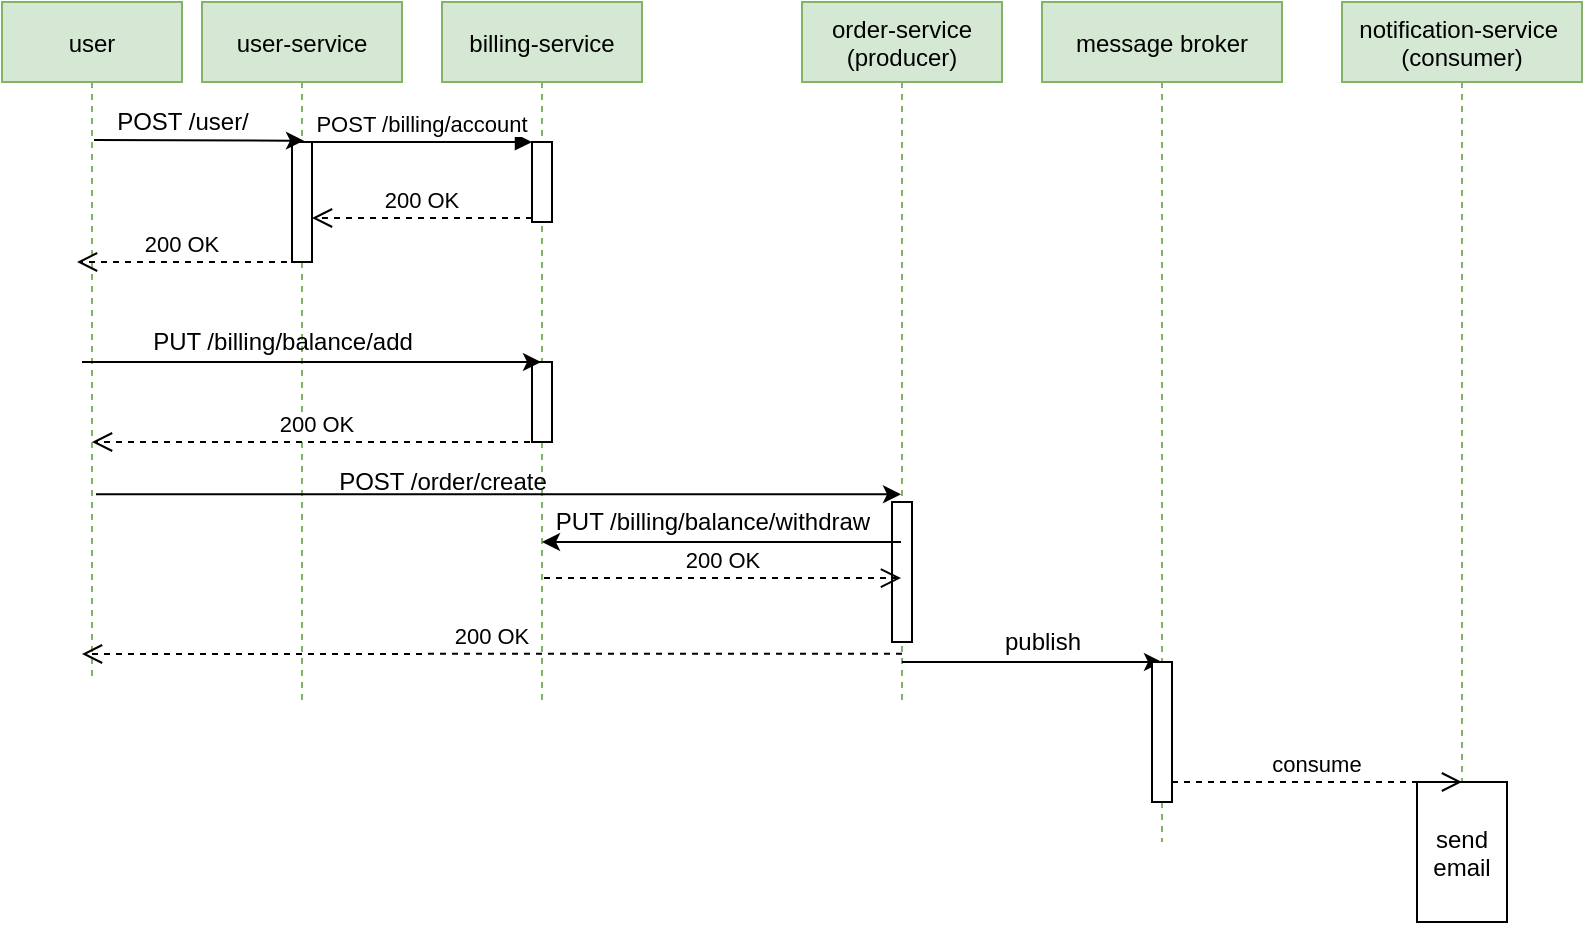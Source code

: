 <mxfile version="13.6.9" type="github">
  <diagram id="kgpKYQtTHZ0yAKxKKP6v" name="Page-1">
    <mxGraphModel dx="786" dy="471" grid="1" gridSize="10" guides="1" tooltips="1" connect="1" arrows="1" fold="1" page="1" pageScale="1" pageWidth="850" pageHeight="1100" math="0" shadow="0">
      <root>
        <mxCell id="0" />
        <mxCell id="1" parent="0" />
        <mxCell id="3nuBFxr9cyL0pnOWT2aG-1" value="user-service" style="shape=umlLifeline;perimeter=lifelinePerimeter;container=1;collapsible=0;recursiveResize=0;rounded=0;shadow=0;strokeWidth=1;fillColor=#d5e8d4;strokeColor=#82b366;" parent="1" vertex="1">
          <mxGeometry x="120" y="80" width="100" height="350" as="geometry" />
        </mxCell>
        <mxCell id="3nuBFxr9cyL0pnOWT2aG-2" value="" style="points=[];perimeter=orthogonalPerimeter;rounded=0;shadow=0;strokeWidth=1;" parent="3nuBFxr9cyL0pnOWT2aG-1" vertex="1">
          <mxGeometry x="45" y="70" width="10" height="60" as="geometry" />
        </mxCell>
        <mxCell id="3nuBFxr9cyL0pnOWT2aG-5" value="billing-service" style="shape=umlLifeline;perimeter=lifelinePerimeter;container=1;collapsible=0;recursiveResize=0;rounded=0;shadow=0;strokeWidth=1;fillColor=#d5e8d4;strokeColor=#82b366;" parent="1" vertex="1">
          <mxGeometry x="240" y="80" width="100" height="350" as="geometry" />
        </mxCell>
        <mxCell id="3nuBFxr9cyL0pnOWT2aG-6" value="" style="points=[];perimeter=orthogonalPerimeter;rounded=0;shadow=0;strokeWidth=1;" parent="3nuBFxr9cyL0pnOWT2aG-5" vertex="1">
          <mxGeometry x="45" y="70" width="10" height="40" as="geometry" />
        </mxCell>
        <mxCell id="sQHD7JHmYoL_hReAdypG-18" value="" style="points=[];perimeter=orthogonalPerimeter;rounded=0;shadow=0;strokeWidth=1;" vertex="1" parent="3nuBFxr9cyL0pnOWT2aG-5">
          <mxGeometry x="45" y="180" width="10" height="40" as="geometry" />
        </mxCell>
        <mxCell id="3nuBFxr9cyL0pnOWT2aG-7" value="200 OK" style="verticalAlign=bottom;endArrow=open;dashed=1;endSize=8;exitX=0;exitY=0.95;shadow=0;strokeWidth=1;" parent="1" source="3nuBFxr9cyL0pnOWT2aG-6" target="3nuBFxr9cyL0pnOWT2aG-2" edge="1">
          <mxGeometry relative="1" as="geometry">
            <mxPoint x="275" y="236" as="targetPoint" />
          </mxGeometry>
        </mxCell>
        <mxCell id="3nuBFxr9cyL0pnOWT2aG-8" value="POST /billing/account" style="verticalAlign=bottom;endArrow=block;entryX=0;entryY=0;shadow=0;strokeWidth=1;" parent="1" source="3nuBFxr9cyL0pnOWT2aG-2" target="3nuBFxr9cyL0pnOWT2aG-6" edge="1">
          <mxGeometry relative="1" as="geometry">
            <mxPoint x="275" y="160" as="sourcePoint" />
          </mxGeometry>
        </mxCell>
        <mxCell id="sQHD7JHmYoL_hReAdypG-2" value="notification-service &#xa;(consumer)" style="shape=umlLifeline;perimeter=lifelinePerimeter;container=1;collapsible=0;recursiveResize=0;rounded=0;shadow=0;strokeWidth=1;fillColor=#d5e8d4;strokeColor=#82b366;" vertex="1" parent="1">
          <mxGeometry x="690" y="80" width="120" height="460" as="geometry" />
        </mxCell>
        <mxCell id="sQHD7JHmYoL_hReAdypG-41" value="send&#xa;email" style="points=[];perimeter=orthogonalPerimeter;rounded=0;shadow=0;strokeWidth=1;" vertex="1" parent="sQHD7JHmYoL_hReAdypG-2">
          <mxGeometry x="37.5" y="390" width="45" height="70" as="geometry" />
        </mxCell>
        <mxCell id="sQHD7JHmYoL_hReAdypG-4" value="order-service &#xa;(producer)" style="shape=umlLifeline;perimeter=lifelinePerimeter;container=1;collapsible=0;recursiveResize=0;rounded=0;shadow=0;strokeWidth=1;fillColor=#d5e8d4;strokeColor=#82b366;" vertex="1" parent="1">
          <mxGeometry x="420" y="80" width="100" height="350" as="geometry" />
        </mxCell>
        <mxCell id="sQHD7JHmYoL_hReAdypG-5" value="" style="points=[];perimeter=orthogonalPerimeter;rounded=0;shadow=0;strokeWidth=1;" vertex="1" parent="sQHD7JHmYoL_hReAdypG-4">
          <mxGeometry x="45" y="250" width="10" height="70" as="geometry" />
        </mxCell>
        <mxCell id="sQHD7JHmYoL_hReAdypG-9" value="user" style="shape=umlLifeline;perimeter=lifelinePerimeter;container=1;collapsible=0;recursiveResize=0;rounded=0;shadow=0;strokeWidth=1;fillColor=#d5e8d4;strokeColor=#82b366;" vertex="1" parent="1">
          <mxGeometry x="20" y="80" width="90" height="340" as="geometry" />
        </mxCell>
        <mxCell id="sQHD7JHmYoL_hReAdypG-11" value="" style="endArrow=classic;html=1;exitX=0.511;exitY=0.203;exitDx=0;exitDy=0;exitPerimeter=0;entryX=0.6;entryY=-0.011;entryDx=0;entryDy=0;entryPerimeter=0;" edge="1" parent="1" source="sQHD7JHmYoL_hReAdypG-9" target="3nuBFxr9cyL0pnOWT2aG-2">
          <mxGeometry width="50" height="50" relative="1" as="geometry">
            <mxPoint x="140" y="270" as="sourcePoint" />
            <mxPoint x="140" y="220" as="targetPoint" />
            <Array as="points" />
          </mxGeometry>
        </mxCell>
        <mxCell id="sQHD7JHmYoL_hReAdypG-12" value="POST /user/" style="text;html=1;align=center;verticalAlign=middle;resizable=0;points=[];autosize=1;" vertex="1" parent="1">
          <mxGeometry x="70" y="130" width="80" height="20" as="geometry" />
        </mxCell>
        <mxCell id="sQHD7JHmYoL_hReAdypG-13" value="200 OK" style="verticalAlign=bottom;endArrow=open;dashed=1;endSize=8;exitX=0;exitY=0.95;shadow=0;strokeWidth=1;" edge="1" parent="1">
          <mxGeometry relative="1" as="geometry">
            <mxPoint x="57.5" y="210" as="targetPoint" />
            <mxPoint x="162.5" y="210" as="sourcePoint" />
          </mxGeometry>
        </mxCell>
        <mxCell id="sQHD7JHmYoL_hReAdypG-17" value="" style="endArrow=classic;html=1;exitX=0.51;exitY=0.227;exitDx=0;exitDy=0;exitPerimeter=0;" edge="1" parent="1" target="3nuBFxr9cyL0pnOWT2aG-5">
          <mxGeometry width="50" height="50" relative="1" as="geometry">
            <mxPoint x="60" y="260" as="sourcePoint" />
            <mxPoint x="170" y="261.24" as="targetPoint" />
            <Array as="points" />
          </mxGeometry>
        </mxCell>
        <mxCell id="sQHD7JHmYoL_hReAdypG-19" value="PUT /billing/balance/add" style="text;html=1;align=center;verticalAlign=middle;resizable=0;points=[];autosize=1;" vertex="1" parent="1">
          <mxGeometry x="85" y="240" width="150" height="20" as="geometry" />
        </mxCell>
        <mxCell id="sQHD7JHmYoL_hReAdypG-20" value="200 OK" style="verticalAlign=bottom;endArrow=open;dashed=1;endSize=8;exitX=0;exitY=0.95;shadow=0;strokeWidth=1;" edge="1" parent="1" target="sQHD7JHmYoL_hReAdypG-9">
          <mxGeometry relative="1" as="geometry">
            <mxPoint x="180" y="300" as="targetPoint" />
            <mxPoint x="290" y="300" as="sourcePoint" />
          </mxGeometry>
        </mxCell>
        <mxCell id="sQHD7JHmYoL_hReAdypG-22" value="POST /order/create" style="text;html=1;align=center;verticalAlign=middle;resizable=0;points=[];autosize=1;" vertex="1" parent="1">
          <mxGeometry x="180" y="310" width="120" height="20" as="geometry" />
        </mxCell>
        <mxCell id="sQHD7JHmYoL_hReAdypG-23" value="" style="endArrow=classic;html=1;" edge="1" parent="1" source="sQHD7JHmYoL_hReAdypG-4" target="3nuBFxr9cyL0pnOWT2aG-5">
          <mxGeometry width="50" height="50" relative="1" as="geometry">
            <mxPoint x="440" y="350" as="sourcePoint" />
            <mxPoint x="420" y="220" as="targetPoint" />
            <Array as="points">
              <mxPoint x="430" y="350" />
            </Array>
          </mxGeometry>
        </mxCell>
        <mxCell id="sQHD7JHmYoL_hReAdypG-25" value="200 OK" style="verticalAlign=bottom;endArrow=open;dashed=1;endSize=8;exitX=0.51;exitY=0.823;shadow=0;strokeWidth=1;exitDx=0;exitDy=0;exitPerimeter=0;" edge="1" parent="1" source="3nuBFxr9cyL0pnOWT2aG-5" target="sQHD7JHmYoL_hReAdypG-4">
          <mxGeometry relative="1" as="geometry">
            <mxPoint x="440" y="368" as="targetPoint" />
            <mxPoint x="295" y="370" as="sourcePoint" />
          </mxGeometry>
        </mxCell>
        <mxCell id="sQHD7JHmYoL_hReAdypG-26" value="200 OK" style="verticalAlign=bottom;endArrow=open;dashed=1;endSize=8;exitX=0.5;exitY=0.931;shadow=0;strokeWidth=1;exitDx=0;exitDy=0;exitPerimeter=0;" edge="1" parent="1" source="sQHD7JHmYoL_hReAdypG-4">
          <mxGeometry relative="1" as="geometry">
            <mxPoint x="60" y="406" as="targetPoint" />
            <mxPoint x="450.5" y="380" as="sourcePoint" />
          </mxGeometry>
        </mxCell>
        <mxCell id="sQHD7JHmYoL_hReAdypG-24" value="PUT /billing/balance/withdraw" style="text;html=1;align=center;verticalAlign=middle;resizable=0;points=[];autosize=1;" vertex="1" parent="1">
          <mxGeometry x="290" y="330" width="170" height="20" as="geometry" />
        </mxCell>
        <mxCell id="sQHD7JHmYoL_hReAdypG-27" value="" style="endArrow=classic;html=1;exitX=0.522;exitY=0.724;exitDx=0;exitDy=0;exitPerimeter=0;" edge="1" parent="1" source="sQHD7JHmYoL_hReAdypG-9" target="sQHD7JHmYoL_hReAdypG-4">
          <mxGeometry width="50" height="50" relative="1" as="geometry">
            <mxPoint x="66.98" y="326.16" as="sourcePoint" />
            <mxPoint x="471" y="324.4" as="targetPoint" />
            <Array as="points" />
          </mxGeometry>
        </mxCell>
        <mxCell id="sQHD7JHmYoL_hReAdypG-28" value="" style="endArrow=classic;html=1;exitX=0.522;exitY=0.724;exitDx=0;exitDy=0;exitPerimeter=0;" edge="1" parent="1">
          <mxGeometry width="50" height="50" relative="1" as="geometry">
            <mxPoint x="470" y="410" as="sourcePoint" />
            <mxPoint x="600" y="410" as="targetPoint" />
            <Array as="points">
              <mxPoint x="530" y="410" />
            </Array>
          </mxGeometry>
        </mxCell>
        <mxCell id="sQHD7JHmYoL_hReAdypG-34" value="publish" style="text;html=1;align=center;verticalAlign=middle;resizable=0;points=[];autosize=1;" vertex="1" parent="1">
          <mxGeometry x="515" y="390" width="50" height="20" as="geometry" />
        </mxCell>
        <mxCell id="sQHD7JHmYoL_hReAdypG-35" value="message broker" style="shape=umlLifeline;perimeter=lifelinePerimeter;container=1;collapsible=0;recursiveResize=0;rounded=0;shadow=0;strokeWidth=1;fillColor=#d5e8d4;strokeColor=#82b366;" vertex="1" parent="1">
          <mxGeometry x="540" y="80" width="120" height="420" as="geometry" />
        </mxCell>
        <mxCell id="sQHD7JHmYoL_hReAdypG-37" value="consume" style="verticalAlign=bottom;endArrow=open;dashed=1;endSize=8;exitX=0.51;exitY=0.823;shadow=0;strokeWidth=1;exitDx=0;exitDy=0;exitPerimeter=0;" edge="1" parent="1">
          <mxGeometry relative="1" as="geometry">
            <mxPoint x="750" y="470" as="targetPoint" />
            <mxPoint x="605" y="470.0" as="sourcePoint" />
          </mxGeometry>
        </mxCell>
        <mxCell id="sQHD7JHmYoL_hReAdypG-39" value="" style="points=[];perimeter=orthogonalPerimeter;rounded=0;shadow=0;strokeWidth=1;" vertex="1" parent="1">
          <mxGeometry x="595" y="410" width="10" height="70" as="geometry" />
        </mxCell>
      </root>
    </mxGraphModel>
  </diagram>
</mxfile>
